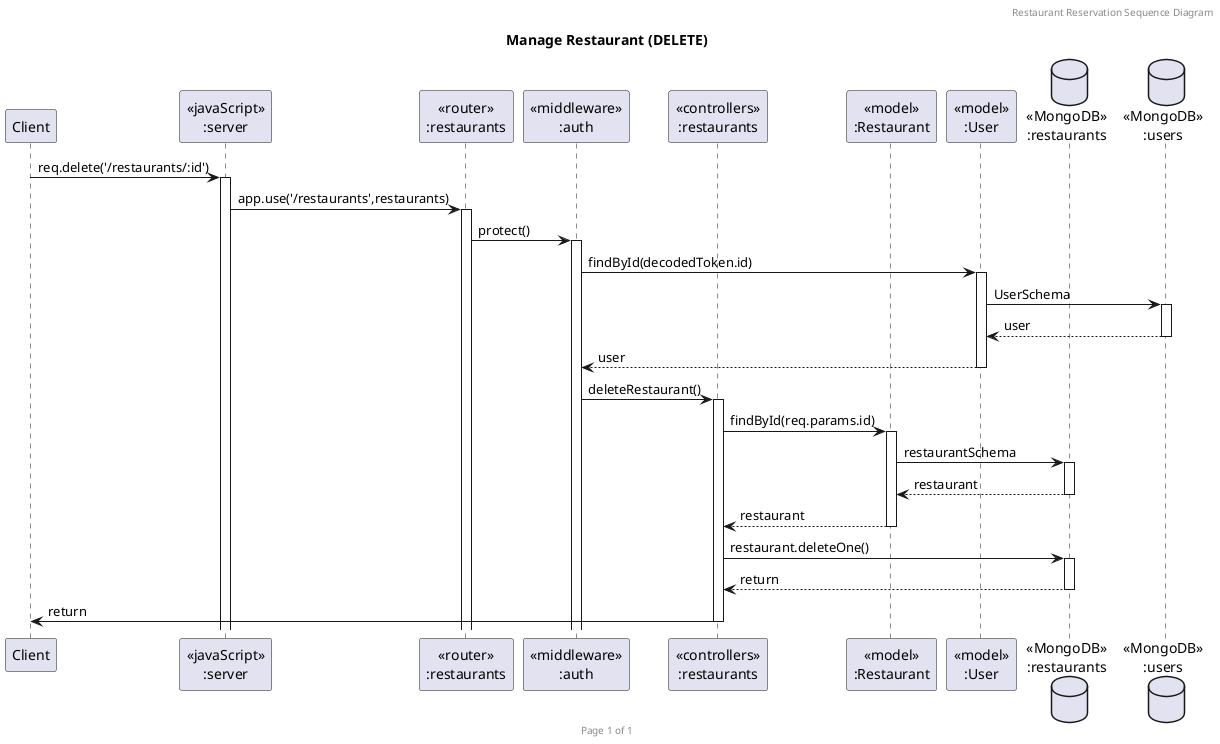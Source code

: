 @startuml Manage Restaurant (DELETE)

header Restaurant Reservation Sequence Diagram
footer Page %page% of %lastpage%
title "Manage Restaurant (DELETE)"

participant "Client" as client
participant "<<javaScript>>\n:server" as server
participant "<<router>>\n:restaurants" as routerRestaurants
participant "<<middleware>>\n:auth" as middlewareAuth
participant "<<controllers>>\n:restaurants" as controllersRestaurants
participant "<<model>>\n:Restaurant" as modelRestaurant
participant "<<model>>\n:User" as modelUser
database "<<MongoDB>>\n:restaurants" as RestaurantsDatabase
database "<<MongoDB>>\n:users" as UsersDatabase

' DELETE
client->server ++:req.delete('/restaurants/:id')
server->routerRestaurants ++:app.use('/restaurants',restaurants)
routerRestaurants -> middlewareAuth ++:protect()
middlewareAuth -> modelUser ++:findById(decodedToken.id)
modelUser -> UsersDatabase ++:UserSchema
UsersDatabase --> modelUser --:user
modelUser --> middlewareAuth --:user
middlewareAuth -> controllersRestaurants ++:deleteRestaurant()

controllersRestaurants -> modelRestaurant ++:findById(req.params.id)
modelRestaurant -> RestaurantsDatabase ++:restaurantSchema 
RestaurantsDatabase --> modelRestaurant --:restaurant
controllersRestaurants <-- modelRestaurant --:restaurant

controllersRestaurants->RestaurantsDatabase ++:restaurant.deleteOne()
controllersRestaurants <-- RestaurantsDatabase --: return
controllersRestaurants -> client --:return

@enduml